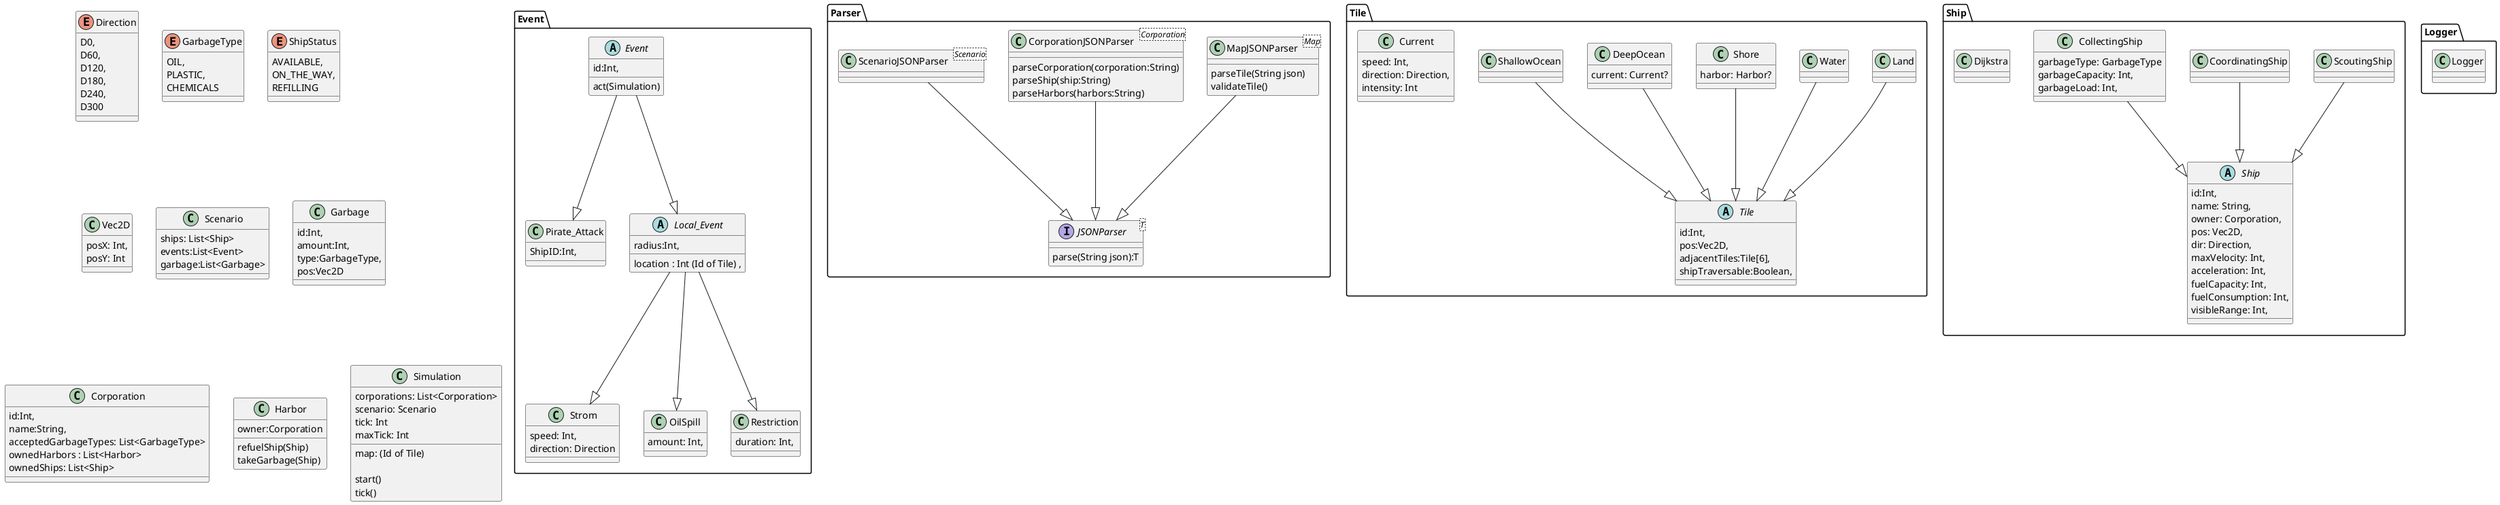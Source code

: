 @startuml
'General
  enum Direction{
    D0,
    D60,
    D120,
    D180,
    D240,
    D300
  }
  enum GarbageType{
    OIL,
    PLASTIC,
    CHEMICALS
  }

  enum ShipStatus{
  AVAILABLE,
  ON_THE_WAY,
  REFILLING
  }
   class Vec2D{
    posX: Int,
    posY: Int
  }

class Scenario{
        ships: List<Ship>
        events:List<Event>
        garbage:List<Garbage>
}

class Garbage {
id:Int,
amount:Int,
type:GarbageType,
pos:Vec2D
}

  class Corporation{
    id:Int,
    name:String,
    acceptedGarbageTypes: List<GarbageType>
    ownedHarbors : List<Harbor>
    ownedShips: List<Ship>

  }

  class Harbor {
           owner:Corporation
           refuelShip(Ship)
           takeGarbage(Ship)
  }


    class Simulation{
        corporations: List<Corporation>
        scenario: Scenario
        tick: Int
        maxTick: Int
        map: (Id of Tile)

        start()
        tick()
    }
    package Event{
    abstract class Event {
    id:Int,
    act(Simulation)
    }
     Event --|> Pirate_Attack
    class Pirate_Attack {
    ShipID:Int,
    }
    Event --|> Local_Event
    abstract class Local_Event {
    location : Int (Id of Tile) ,
     radius:Int,
    }
    Local_Event --|> Strom
    class Strom {
    speed: Int,
    direction: Direction
    }
    Local_Event --|> OilSpill
    class OilSpill {
    amount: Int,
    }
    Local_Event --|> Restriction
    class Restriction {
    duration: Int,
    }
    }

package Parser{
    interface JSONParser<T>{
    parse(String json):T
    }

    MapJSONParser --|> JSONParser
    class MapJSONParser<Map>{

    parseTile(String json)
    validateTile()
    }

    CorporationJSONParser --|> JSONParser
    class CorporationJSONParser<Corporation>{
     parseCorporation(corporation:String)
     parseShip(ship:String)
     parseHarbors(harbors:String)
    }
        ScenarioJSONParser --|> JSONParser
        class ScenarioJSONParser<Scenario>{

        }
        }
'Tiles

package Tile{
abstract class Tile{
    id:Int,
    pos:Vec2D,
    adjacentTiles:Tile[6],
    shipTraversable:Boolean,
}

Land --|> Tile
Water --|> Tile

Shore --|> Tile
DeepOcean --|> Tile
ShallowOcean --|> Tile

class Current{
    speed: Int,
    direction: Direction,
    intensity: Int
}
class Land{
}
class Shore{
harbor: Harbor?
}
class ShallowOcean{}
class DeepOcean{
current: Current?
}

}
'Ships
package Ship{
abstract class Ship{
    id:Int,
    name: String,
    owner: Corporation,
    pos: Vec2D,
    dir: Direction,
    maxVelocity: Int,
    acceleration: Int,
    fuelCapacity: Int,
    fuelConsumption: Int,
    visibleRange: Int,
}

ScoutingShip --|> Ship
CoordinatingShip --|> Ship
CollectingShip --|> Ship

class ScoutingShip{
}
class CoordinatingShip{
}
class CollectingShip{
garbageType: GarbageType
garbageCapacity: Int,
garbageLoad: Int,
}
class Dijkstra{
}
}
package Logger{
class Logger{


}
}
@enduml